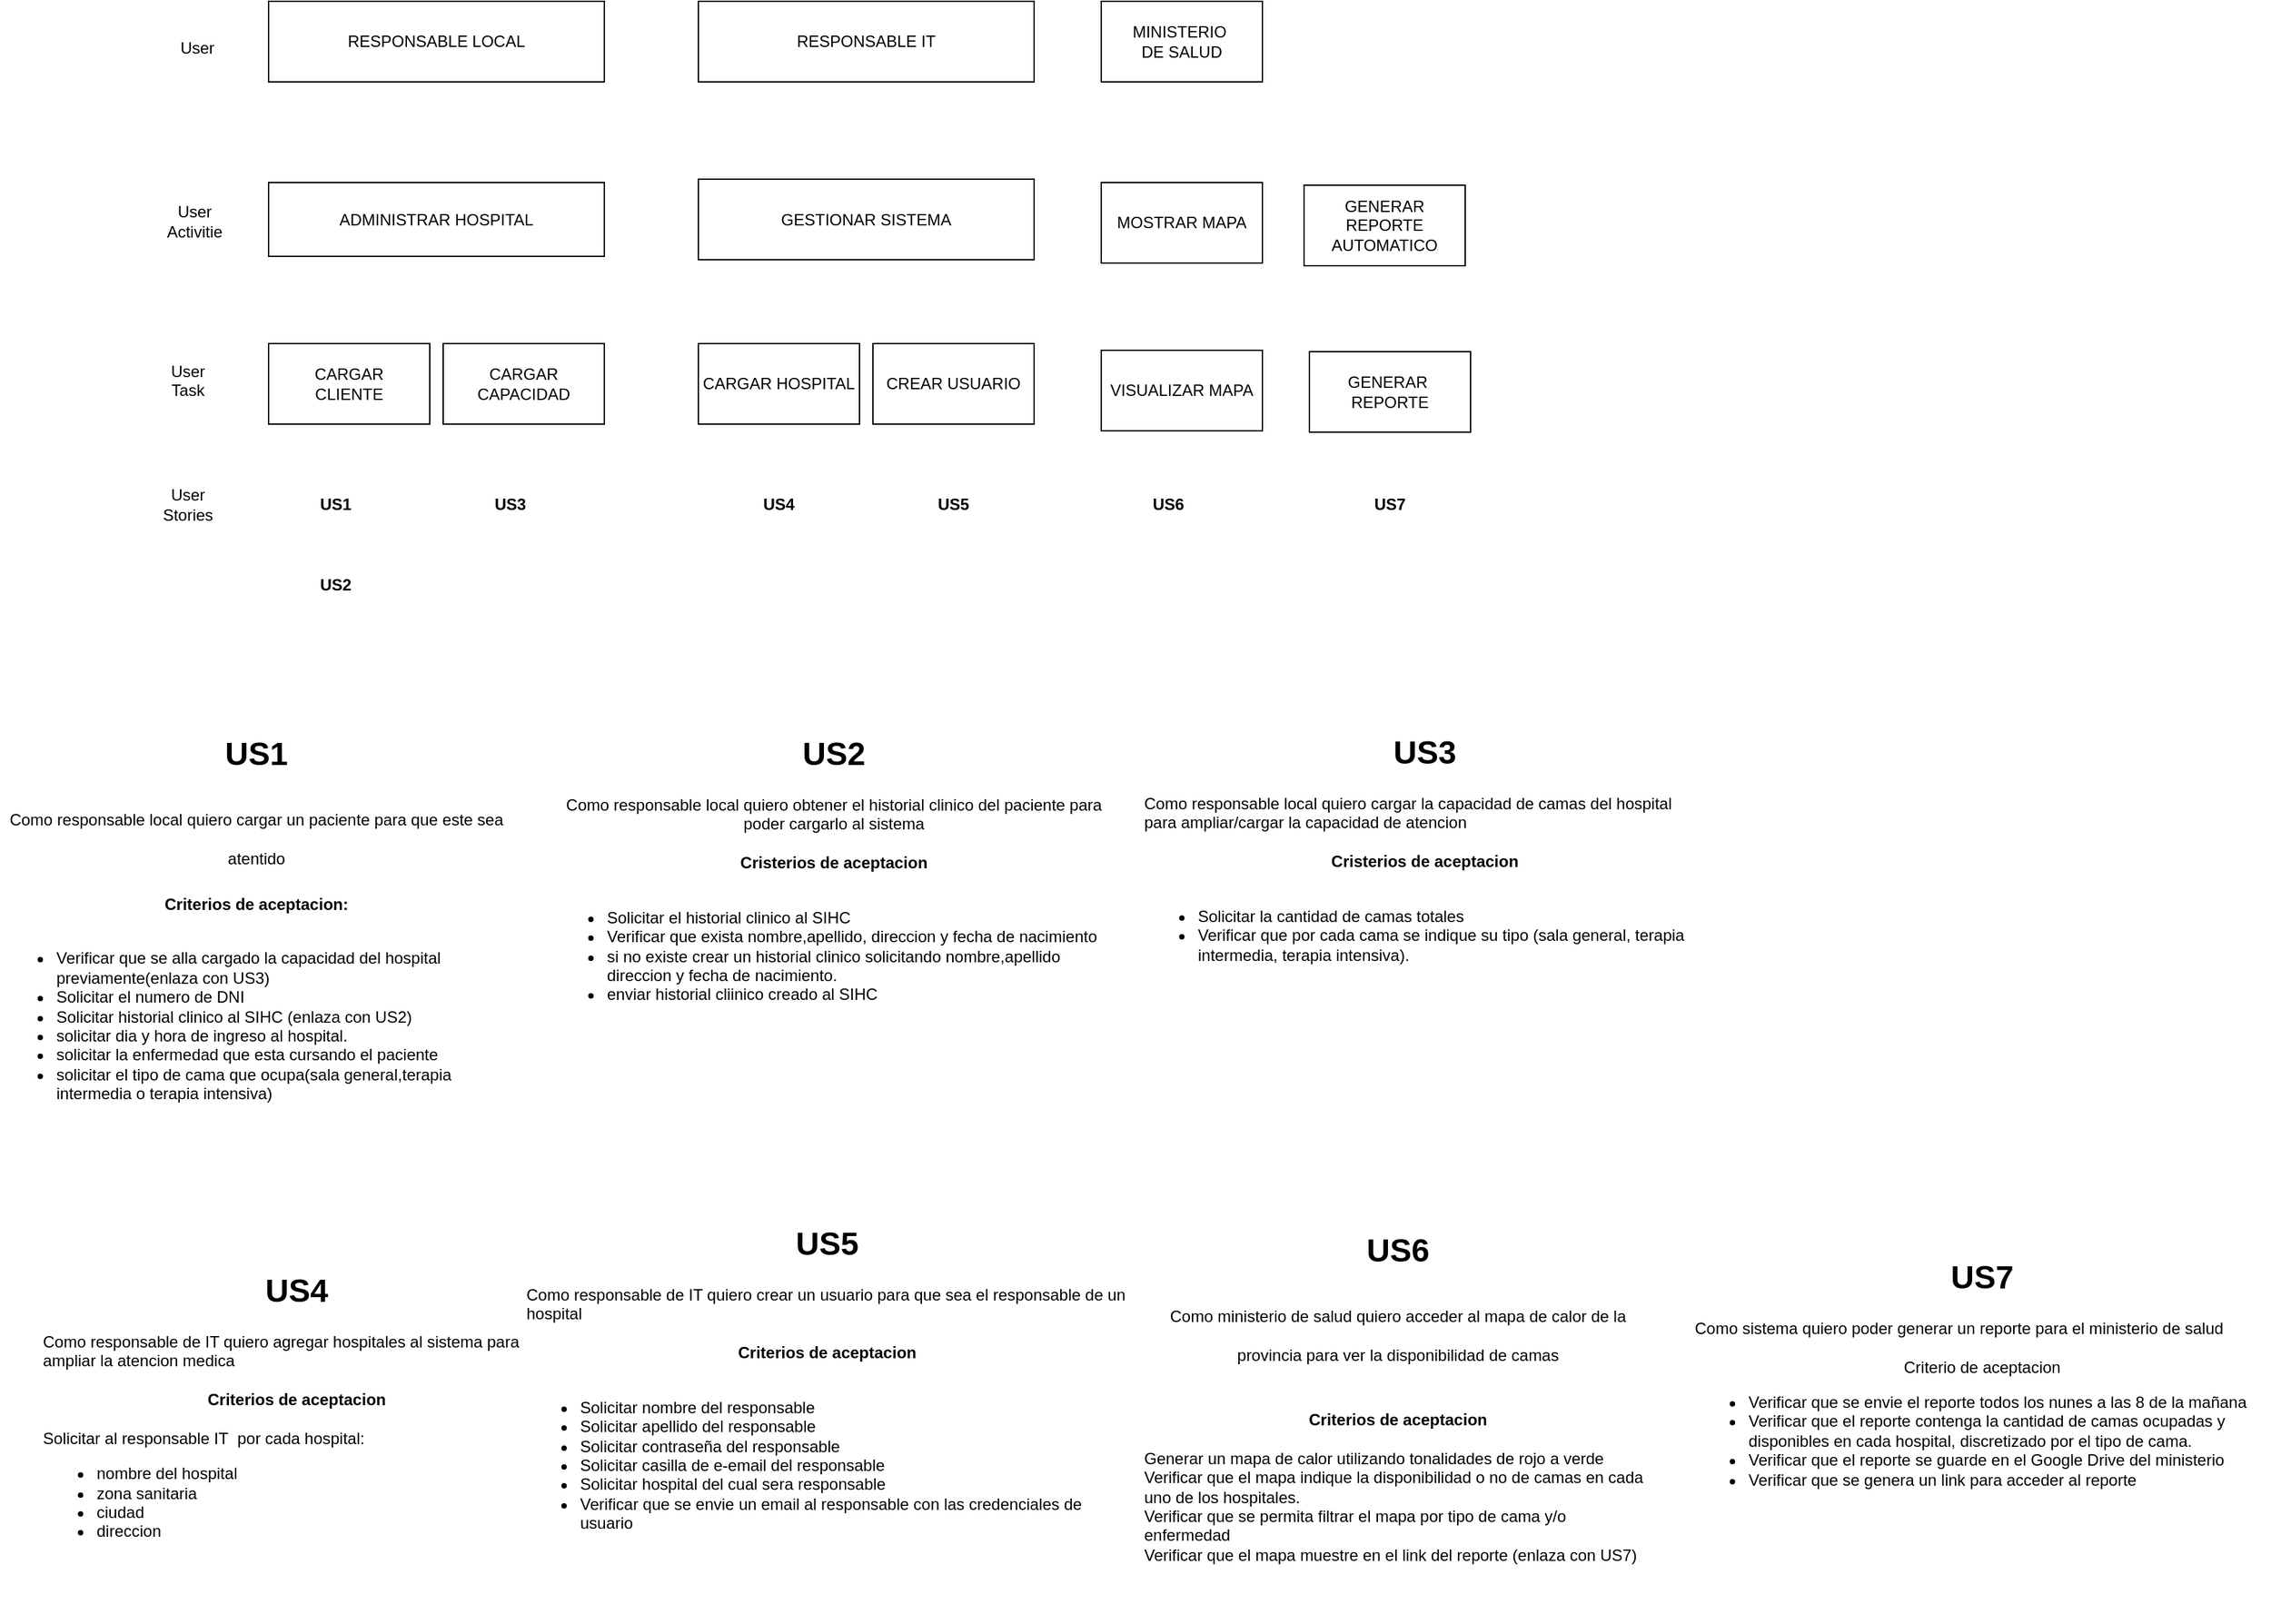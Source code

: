 <mxfile version="24.7.17">
  <diagram name="Página-1" id="d70zs6QanTtOCBr7Npn7">
    <mxGraphModel dx="2195" dy="838" grid="1" gridSize="10" guides="1" tooltips="1" connect="1" arrows="1" fold="1" page="1" pageScale="1" pageWidth="827" pageHeight="1169" math="0" shadow="0">
      <root>
        <mxCell id="0" />
        <mxCell id="1" parent="0" />
        <mxCell id="K__6R705v7ue-EoDipmq-1" value="User" style="text;html=1;align=center;verticalAlign=middle;whiteSpace=wrap;rounded=0;" parent="1" vertex="1">
          <mxGeometry x="67" y="320" width="60" height="30" as="geometry" />
        </mxCell>
        <mxCell id="K__6R705v7ue-EoDipmq-2" value="User Activitie" style="text;html=1;align=center;verticalAlign=middle;whiteSpace=wrap;rounded=0;" parent="1" vertex="1">
          <mxGeometry x="65" y="449" width="60" height="30" as="geometry" />
        </mxCell>
        <mxCell id="K__6R705v7ue-EoDipmq-3" value="User&lt;div&gt;Task&lt;/div&gt;&lt;div&gt;&lt;br&gt;&lt;/div&gt;" style="text;html=1;align=center;verticalAlign=middle;whiteSpace=wrap;rounded=0;" parent="1" vertex="1">
          <mxGeometry x="60" y="575" width="60" height="30" as="geometry" />
        </mxCell>
        <mxCell id="K__6R705v7ue-EoDipmq-4" value="RESPONSABLE IT" style="rounded=0;whiteSpace=wrap;html=1;" parent="1" vertex="1">
          <mxGeometry x="470" y="300" width="250" height="60" as="geometry" />
        </mxCell>
        <mxCell id="K__6R705v7ue-EoDipmq-5" value="RESPONSABLE LOCAL" style="rounded=0;whiteSpace=wrap;html=1;" parent="1" vertex="1">
          <mxGeometry x="150" y="300" width="250" height="60" as="geometry" />
        </mxCell>
        <mxCell id="K__6R705v7ue-EoDipmq-7" value="MINISTERIO&amp;nbsp;&lt;div&gt;DE SALUD&lt;/div&gt;" style="rounded=0;whiteSpace=wrap;html=1;" parent="1" vertex="1">
          <mxGeometry x="770" y="300" width="120" height="60" as="geometry" />
        </mxCell>
        <mxCell id="K__6R705v7ue-EoDipmq-8" value="ADMINISTRAR HOSPITAL" style="rounded=0;whiteSpace=wrap;html=1;" parent="1" vertex="1">
          <mxGeometry x="150" y="435" width="250" height="55" as="geometry" />
        </mxCell>
        <mxCell id="K__6R705v7ue-EoDipmq-9" value="GESTIONAR SISTEMA" style="rounded=0;whiteSpace=wrap;html=1;" parent="1" vertex="1">
          <mxGeometry x="470" y="432.5" width="250" height="60" as="geometry" />
        </mxCell>
        <mxCell id="K__6R705v7ue-EoDipmq-10" value="CARGAR&lt;div&gt;CLIENTE&lt;/div&gt;" style="rounded=0;whiteSpace=wrap;html=1;" parent="1" vertex="1">
          <mxGeometry x="150" y="555" width="120" height="60" as="geometry" />
        </mxCell>
        <mxCell id="K__6R705v7ue-EoDipmq-11" value="CARGAR HOSPITAL" style="rounded=0;whiteSpace=wrap;html=1;" parent="1" vertex="1">
          <mxGeometry x="470" y="555" width="120" height="60" as="geometry" />
        </mxCell>
        <mxCell id="K__6R705v7ue-EoDipmq-12" value="CREAR USUARIO" style="rounded=0;whiteSpace=wrap;html=1;" parent="1" vertex="1">
          <mxGeometry x="600" y="555" width="120" height="60" as="geometry" />
        </mxCell>
        <mxCell id="K__6R705v7ue-EoDipmq-14" value="CARGAR&lt;div&gt;CAPACIDAD&lt;/div&gt;" style="rounded=0;whiteSpace=wrap;html=1;" parent="1" vertex="1">
          <mxGeometry x="280" y="555" width="120" height="60" as="geometry" />
        </mxCell>
        <mxCell id="K__6R705v7ue-EoDipmq-15" value="MOSTRAR MAPA" style="rounded=0;whiteSpace=wrap;html=1;" parent="1" vertex="1">
          <mxGeometry x="770" y="435" width="120" height="60" as="geometry" />
        </mxCell>
        <mxCell id="K__6R705v7ue-EoDipmq-16" value="VISUALIZAR MAPA" style="rounded=0;whiteSpace=wrap;html=1;" parent="1" vertex="1">
          <mxGeometry x="770" y="560" width="120" height="60" as="geometry" />
        </mxCell>
        <mxCell id="K__6R705v7ue-EoDipmq-17" value="GENERAR REPORTE AUTOMATICO" style="rounded=0;whiteSpace=wrap;html=1;" parent="1" vertex="1">
          <mxGeometry x="921" y="437" width="120" height="60" as="geometry" />
        </mxCell>
        <mxCell id="K__6R705v7ue-EoDipmq-18" value="GENERAR&amp;nbsp;&lt;div&gt;REPORTE&lt;/div&gt;" style="rounded=0;whiteSpace=wrap;html=1;" parent="1" vertex="1">
          <mxGeometry x="925" y="561" width="120" height="60" as="geometry" />
        </mxCell>
        <mxCell id="K__6R705v7ue-EoDipmq-19" value="User&lt;div&gt;Stories&lt;/div&gt;" style="text;html=1;align=center;verticalAlign=middle;whiteSpace=wrap;rounded=0;" parent="1" vertex="1">
          <mxGeometry x="60" y="660" width="60" height="30" as="geometry" />
        </mxCell>
        <mxCell id="K__6R705v7ue-EoDipmq-20" value="&lt;h1 style=&quot;text-align: center; margin-top: 0px;&quot;&gt;&lt;span style=&quot;background-color: initial;&quot;&gt;US1&lt;/span&gt;&lt;/h1&gt;&lt;h1 style=&quot;text-align: center; margin-top: 0px;&quot;&gt;&lt;span style=&quot;font-size: 12px; font-weight: 400;&quot;&gt;Como responsable local quiero cargar un paciente para que este sea atentido&lt;/span&gt;&lt;/h1&gt;&lt;div style=&quot;text-align: center;&quot;&gt;&lt;span style=&quot;font-size: 12px;&quot;&gt;&lt;b&gt;Criterios de aceptacion:&lt;/b&gt;&lt;/span&gt;&lt;/div&gt;&lt;div style=&quot;text-align: center;&quot;&gt;&lt;span style=&quot;font-size: 12px; font-weight: 400;&quot;&gt;&lt;br&gt;&lt;/span&gt;&lt;/div&gt;&lt;div style=&quot;&quot;&gt;&lt;ul&gt;&lt;li&gt;&lt;span style=&quot;font-size: 12px; font-weight: 400;&quot;&gt;Verificar que se alla cargado la capacidad del hospital previamente(enlaza con US3)&amp;nbsp;&lt;/span&gt;&lt;/li&gt;&lt;li&gt;&lt;span style=&quot;font-size: 12px; font-weight: 400;&quot;&gt;Solicitar el numero de DNI&lt;/span&gt;&lt;/li&gt;&lt;li&gt;Solicitar historial clinico al SIHC (enlaza con US2)&lt;/li&gt;&lt;li&gt;solicitar dia y hora de ingreso al hospital.&lt;/li&gt;&lt;li&gt;solicitar la enfermedad que esta cursando el paciente&lt;/li&gt;&lt;li&gt;solicitar el tipo de cama que ocupa(sala general,terapia intermedia o terapia intensiva)&lt;/li&gt;&lt;/ul&gt;&lt;/div&gt;&lt;div style=&quot;text-align: center;&quot;&gt;&lt;span style=&quot;font-size: 12px; font-weight: 400;&quot;&gt;&lt;br&gt;&lt;/span&gt;&lt;/div&gt;" style="text;html=1;whiteSpace=wrap;overflow=hidden;rounded=0;" parent="1" vertex="1">
          <mxGeometry x="-50" y="840" width="380" height="290" as="geometry" />
        </mxCell>
        <mxCell id="K__6R705v7ue-EoDipmq-21" value="&lt;b&gt;US1&lt;/b&gt;" style="text;html=1;align=center;verticalAlign=middle;whiteSpace=wrap;rounded=0;" parent="1" vertex="1">
          <mxGeometry x="170" y="660" width="60" height="30" as="geometry" />
        </mxCell>
        <mxCell id="OKpITLbmhUjsvShot4W_-1" value="&lt;h1 style=&quot;text-align: center; margin-top: 0px;&quot;&gt;US2&lt;/h1&gt;&lt;div style=&quot;text-align: center;&quot;&gt;Como responsable local quiero obtener el historial clinico del paciente para poder cargarlo al sistema&lt;/div&gt;&lt;div style=&quot;text-align: center;&quot;&gt;&lt;br&gt;&lt;/div&gt;&lt;div style=&quot;text-align: center;&quot;&gt;&lt;b&gt;Cristerios de aceptacion&lt;/b&gt;&lt;/div&gt;&lt;div style=&quot;text-align: center;&quot;&gt;&lt;br&gt;&lt;/div&gt;&lt;div style=&quot;&quot;&gt;&lt;ul&gt;&lt;li&gt;Solicitar el historial clinico al SIHC&lt;/li&gt;&lt;li&gt;Verificar que exista nombre,apellido, direccion y fecha de nacimiento&lt;/li&gt;&lt;li&gt;si no existe crear un historial clinico solicitando nombre,apellido direccion y fecha de nacimiento.&lt;/li&gt;&lt;li&gt;enviar historial cliinico creado al SIHC&lt;/li&gt;&lt;/ul&gt;&lt;/div&gt;&lt;div&gt;&lt;br&gt;&lt;/div&gt;" style="text;html=1;whiteSpace=wrap;overflow=hidden;rounded=0;" vertex="1" parent="1">
          <mxGeometry x="360" y="840" width="420" height="220" as="geometry" />
        </mxCell>
        <mxCell id="OKpITLbmhUjsvShot4W_-2" value="&lt;b&gt;US2&lt;/b&gt;" style="text;html=1;align=center;verticalAlign=middle;whiteSpace=wrap;rounded=0;" vertex="1" parent="1">
          <mxGeometry x="170" y="720" width="60" height="30" as="geometry" />
        </mxCell>
        <mxCell id="OKpITLbmhUjsvShot4W_-3" value="&lt;b&gt;US3&lt;/b&gt;" style="text;html=1;align=center;verticalAlign=middle;whiteSpace=wrap;rounded=0;" vertex="1" parent="1">
          <mxGeometry x="300" y="660" width="60" height="30" as="geometry" />
        </mxCell>
        <mxCell id="OKpITLbmhUjsvShot4W_-4" value="&lt;h1 style=&quot;text-align: center; margin-top: 0px;&quot;&gt;US3&lt;/h1&gt;&lt;div&gt;Como responsable local quiero cargar la capacidad de camas del hospital para ampliar/cargar la capacidad de atencion&lt;/div&gt;&lt;div&gt;&lt;b style=&quot;text-align: center; background-color: initial;&quot;&gt;&lt;br&gt;&lt;/b&gt;&lt;/div&gt;&lt;div style=&quot;text-align: center;&quot;&gt;&lt;b style=&quot;background-color: initial;&quot;&gt;Cristerios de aceptacion&lt;/b&gt;&lt;/div&gt;&lt;div style=&quot;text-align: center;&quot;&gt;&lt;br&gt;&lt;/div&gt;&lt;div style=&quot;&quot;&gt;&lt;ul&gt;&lt;li&gt;Solicitar la cantidad de camas totales&lt;/li&gt;&lt;li&gt;Verificar que por cada cama se indique su tipo (sala general, terapia intermedia, terapia intensiva).&lt;/li&gt;&lt;/ul&gt;&lt;/div&gt;" style="text;html=1;whiteSpace=wrap;overflow=hidden;rounded=0;" vertex="1" parent="1">
          <mxGeometry x="800" y="839" width="420" height="220" as="geometry" />
        </mxCell>
        <mxCell id="OKpITLbmhUjsvShot4W_-5" value="&lt;b&gt;US4&lt;/b&gt;" style="text;html=1;align=center;verticalAlign=middle;whiteSpace=wrap;rounded=0;" vertex="1" parent="1">
          <mxGeometry x="500" y="660" width="60" height="30" as="geometry" />
        </mxCell>
        <mxCell id="OKpITLbmhUjsvShot4W_-6" value="&lt;b&gt;US5&lt;/b&gt;" style="text;html=1;align=center;verticalAlign=middle;whiteSpace=wrap;rounded=0;" vertex="1" parent="1">
          <mxGeometry x="630" y="660" width="60" height="30" as="geometry" />
        </mxCell>
        <mxCell id="OKpITLbmhUjsvShot4W_-7" value="&lt;h1 style=&quot;text-align: center; margin-top: 0px;&quot;&gt;US4&lt;/h1&gt;&lt;div&gt;Como responsable de IT quiero agregar hospitales al sistema para ampliar la atencion medica&lt;/div&gt;&lt;div&gt;&lt;br&gt;&lt;/div&gt;&lt;div style=&quot;text-align: center;&quot;&gt;&lt;b&gt;Criterios de aceptacion&lt;/b&gt;&lt;/div&gt;&lt;div style=&quot;text-align: center;&quot;&gt;&lt;br&gt;&lt;/div&gt;&lt;div&gt;Solicitar al responsable IT&amp;nbsp; por cada hospital:&lt;/div&gt;&lt;div&gt;&lt;ul&gt;&lt;li&gt;nombre del hospital&amp;nbsp;&lt;/li&gt;&lt;li&gt;zona sanitaria&lt;/li&gt;&lt;li&gt;ciudad&amp;nbsp;&lt;/li&gt;&lt;li&gt;direccion&lt;/li&gt;&lt;/ul&gt;&lt;/div&gt;" style="text;html=1;whiteSpace=wrap;overflow=hidden;rounded=0;" vertex="1" parent="1">
          <mxGeometry x="-20" y="1240" width="380" height="230" as="geometry" />
        </mxCell>
        <mxCell id="OKpITLbmhUjsvShot4W_-8" value="&lt;h1 style=&quot;text-align: center; margin-top: 0px;&quot;&gt;US5&lt;/h1&gt;&lt;div&gt;Como responsable de IT quiero crear un usuario para que sea el responsable de un hospital&lt;/div&gt;&lt;div&gt;&lt;br&gt;&lt;/div&gt;&lt;div style=&quot;text-align: center;&quot;&gt;&lt;b&gt;Criterios de aceptacion&lt;/b&gt;&lt;/div&gt;&lt;div style=&quot;text-align: center;&quot;&gt;&lt;br&gt;&lt;/div&gt;&lt;div&gt;&lt;ul&gt;&lt;li&gt;Solicitar nombre del responsable&lt;/li&gt;&lt;li&gt;Solicitar apellido del responsable&lt;/li&gt;&lt;li&gt;Solicitar contraseña del responsable&lt;/li&gt;&lt;li&gt;Solicitar casilla de e-email del responsable&lt;/li&gt;&lt;li&gt;Solicitar hospital del cual sera responsable&lt;/li&gt;&lt;li&gt;Verificar que se envie un email al responsable con las credenciales de usuario&lt;/li&gt;&lt;/ul&gt;&lt;/div&gt;" style="text;html=1;whiteSpace=wrap;overflow=hidden;rounded=0;" vertex="1" parent="1">
          <mxGeometry x="340" y="1205" width="450" height="300" as="geometry" />
        </mxCell>
        <mxCell id="OKpITLbmhUjsvShot4W_-9" value="&lt;b&gt;US6&lt;/b&gt;" style="text;html=1;align=center;verticalAlign=middle;whiteSpace=wrap;rounded=0;" vertex="1" parent="1">
          <mxGeometry x="790" y="660" width="60" height="30" as="geometry" />
        </mxCell>
        <mxCell id="OKpITLbmhUjsvShot4W_-10" value="&lt;h1 style=&quot;text-align: center; margin-top: 0px;&quot;&gt;US6&lt;/h1&gt;&lt;h1 style=&quot;text-align: center; margin-top: 0px;&quot;&gt;&lt;span style=&quot;background-color: initial; font-size: 12px; font-weight: normal; text-align: left;&quot;&gt;Como ministerio de salud quiero acceder al mapa de calor de la provincia para ver la disponibilidad de camas&lt;/span&gt;&lt;/h1&gt;&lt;div&gt;&lt;br&gt;&lt;/div&gt;&lt;div style=&quot;text-align: center;&quot;&gt;&lt;b&gt;Criterios de aceptacion&lt;/b&gt;&lt;/div&gt;&lt;div style=&quot;text-align: center;&quot;&gt;&lt;br&gt;&lt;/div&gt;&lt;div&gt;Generar un mapa de calor utilizando tonalidades de rojo a verde&lt;/div&gt;&lt;div&gt;Verificar que el mapa indique la disponibilidad o no de camas en cada uno de los hospitales.&lt;/div&gt;&lt;div&gt;Verificar que se permita filtrar el mapa por tipo de cama y/o enfermedad&lt;/div&gt;&lt;div&gt;Verificar que el mapa muestre en el link del reporte (enlaza con US7)&lt;/div&gt;" style="text;html=1;whiteSpace=wrap;overflow=hidden;rounded=0;" vertex="1" parent="1">
          <mxGeometry x="800" y="1210" width="380" height="290" as="geometry" />
        </mxCell>
        <mxCell id="OKpITLbmhUjsvShot4W_-11" value="&lt;h1 style=&quot;text-align: center; margin-top: 0px;&quot;&gt;US7&lt;/h1&gt;&lt;div&gt;Como sistema quiero poder generar un reporte para el ministerio de salud&lt;/div&gt;&lt;div&gt;&lt;br&gt;&lt;/div&gt;&lt;div style=&quot;text-align: center;&quot;&gt;Criterio de aceptacion&lt;/div&gt;&lt;div&gt;&lt;ul&gt;&lt;li&gt;Verificar que se envie el reporte todos los nunes a las 8 de la mañana&lt;/li&gt;&lt;li&gt;Verificar que el reporte contenga la cantidad de camas ocupadas y disponibles en cada hospital, discretizado por el tipo de cama.&lt;/li&gt;&lt;li&gt;Verificar que el reporte se guarde en el Google Drive del ministerio&lt;/li&gt;&lt;li&gt;Verificar que se genera un link para acceder al reporte&lt;/li&gt;&lt;/ul&gt;&lt;/div&gt;" style="text;html=1;whiteSpace=wrap;overflow=hidden;rounded=0;" vertex="1" parent="1">
          <mxGeometry x="1210" y="1230" width="430" height="250" as="geometry" />
        </mxCell>
        <mxCell id="OKpITLbmhUjsvShot4W_-12" value="&lt;b&gt;US7&lt;/b&gt;" style="text;html=1;align=center;verticalAlign=middle;whiteSpace=wrap;rounded=0;" vertex="1" parent="1">
          <mxGeometry x="955" y="660" width="60" height="30" as="geometry" />
        </mxCell>
      </root>
    </mxGraphModel>
  </diagram>
</mxfile>
